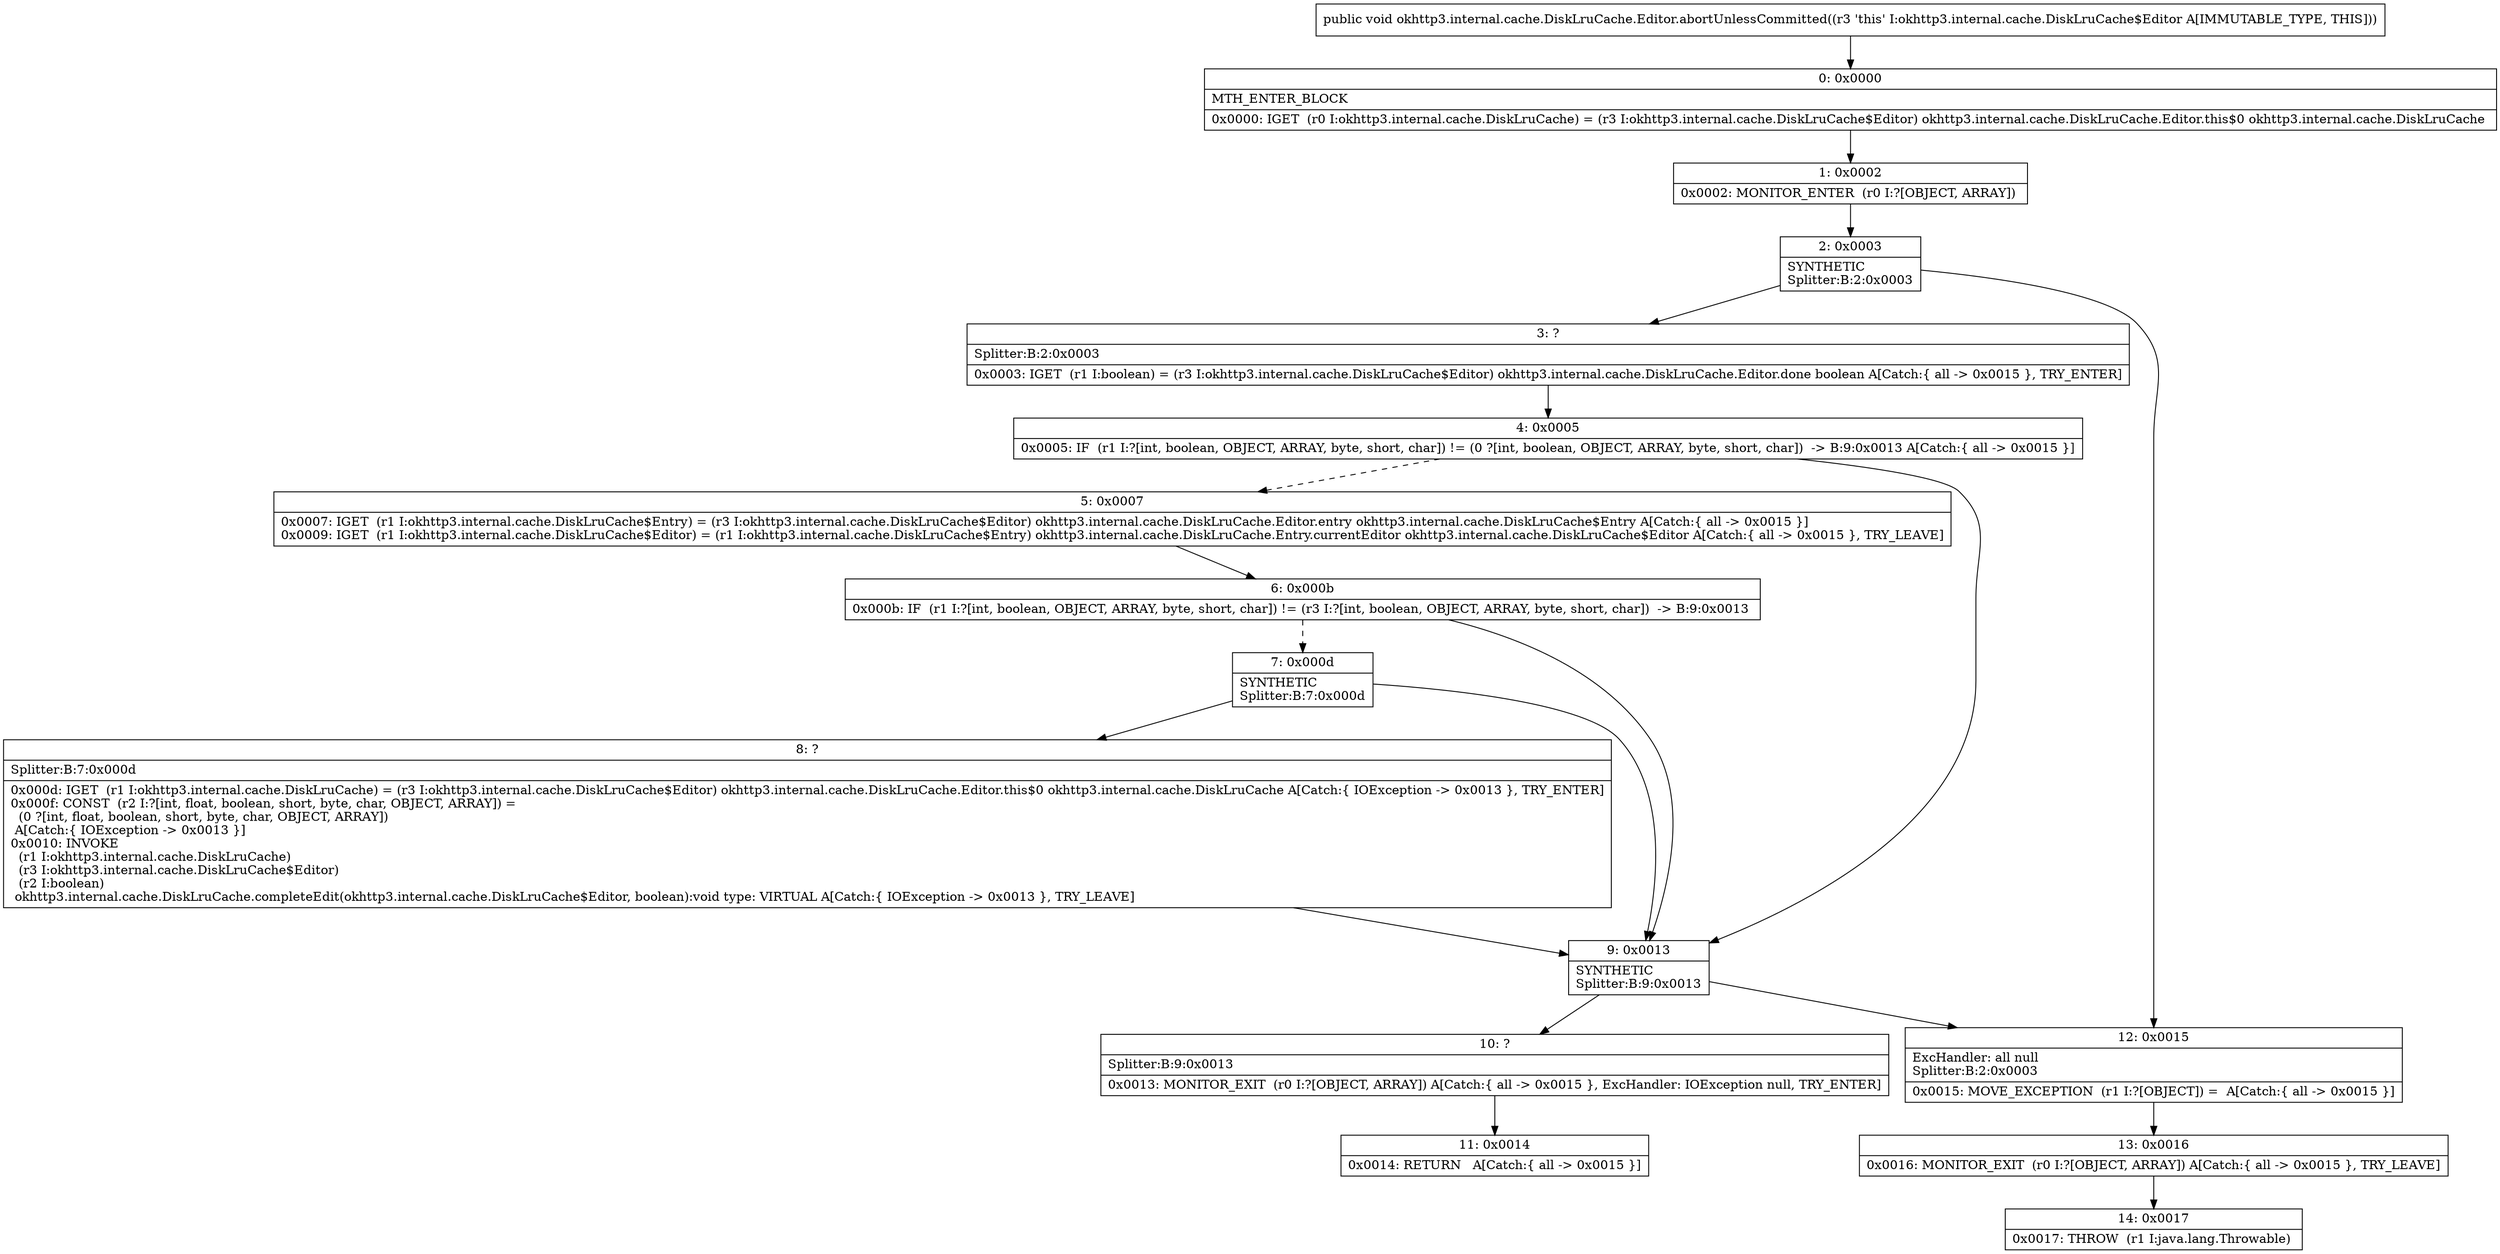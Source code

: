 digraph "CFG forokhttp3.internal.cache.DiskLruCache.Editor.abortUnlessCommitted()V" {
Node_0 [shape=record,label="{0\:\ 0x0000|MTH_ENTER_BLOCK\l|0x0000: IGET  (r0 I:okhttp3.internal.cache.DiskLruCache) = (r3 I:okhttp3.internal.cache.DiskLruCache$Editor) okhttp3.internal.cache.DiskLruCache.Editor.this$0 okhttp3.internal.cache.DiskLruCache \l}"];
Node_1 [shape=record,label="{1\:\ 0x0002|0x0002: MONITOR_ENTER  (r0 I:?[OBJECT, ARRAY]) \l}"];
Node_2 [shape=record,label="{2\:\ 0x0003|SYNTHETIC\lSplitter:B:2:0x0003\l}"];
Node_3 [shape=record,label="{3\:\ ?|Splitter:B:2:0x0003\l|0x0003: IGET  (r1 I:boolean) = (r3 I:okhttp3.internal.cache.DiskLruCache$Editor) okhttp3.internal.cache.DiskLruCache.Editor.done boolean A[Catch:\{ all \-\> 0x0015 \}, TRY_ENTER]\l}"];
Node_4 [shape=record,label="{4\:\ 0x0005|0x0005: IF  (r1 I:?[int, boolean, OBJECT, ARRAY, byte, short, char]) != (0 ?[int, boolean, OBJECT, ARRAY, byte, short, char])  \-\> B:9:0x0013 A[Catch:\{ all \-\> 0x0015 \}]\l}"];
Node_5 [shape=record,label="{5\:\ 0x0007|0x0007: IGET  (r1 I:okhttp3.internal.cache.DiskLruCache$Entry) = (r3 I:okhttp3.internal.cache.DiskLruCache$Editor) okhttp3.internal.cache.DiskLruCache.Editor.entry okhttp3.internal.cache.DiskLruCache$Entry A[Catch:\{ all \-\> 0x0015 \}]\l0x0009: IGET  (r1 I:okhttp3.internal.cache.DiskLruCache$Editor) = (r1 I:okhttp3.internal.cache.DiskLruCache$Entry) okhttp3.internal.cache.DiskLruCache.Entry.currentEditor okhttp3.internal.cache.DiskLruCache$Editor A[Catch:\{ all \-\> 0x0015 \}, TRY_LEAVE]\l}"];
Node_6 [shape=record,label="{6\:\ 0x000b|0x000b: IF  (r1 I:?[int, boolean, OBJECT, ARRAY, byte, short, char]) != (r3 I:?[int, boolean, OBJECT, ARRAY, byte, short, char])  \-\> B:9:0x0013 \l}"];
Node_7 [shape=record,label="{7\:\ 0x000d|SYNTHETIC\lSplitter:B:7:0x000d\l}"];
Node_8 [shape=record,label="{8\:\ ?|Splitter:B:7:0x000d\l|0x000d: IGET  (r1 I:okhttp3.internal.cache.DiskLruCache) = (r3 I:okhttp3.internal.cache.DiskLruCache$Editor) okhttp3.internal.cache.DiskLruCache.Editor.this$0 okhttp3.internal.cache.DiskLruCache A[Catch:\{ IOException \-\> 0x0013 \}, TRY_ENTER]\l0x000f: CONST  (r2 I:?[int, float, boolean, short, byte, char, OBJECT, ARRAY]) = \l  (0 ?[int, float, boolean, short, byte, char, OBJECT, ARRAY])\l A[Catch:\{ IOException \-\> 0x0013 \}]\l0x0010: INVOKE  \l  (r1 I:okhttp3.internal.cache.DiskLruCache)\l  (r3 I:okhttp3.internal.cache.DiskLruCache$Editor)\l  (r2 I:boolean)\l okhttp3.internal.cache.DiskLruCache.completeEdit(okhttp3.internal.cache.DiskLruCache$Editor, boolean):void type: VIRTUAL A[Catch:\{ IOException \-\> 0x0013 \}, TRY_LEAVE]\l}"];
Node_9 [shape=record,label="{9\:\ 0x0013|SYNTHETIC\lSplitter:B:9:0x0013\l}"];
Node_10 [shape=record,label="{10\:\ ?|Splitter:B:9:0x0013\l|0x0013: MONITOR_EXIT  (r0 I:?[OBJECT, ARRAY]) A[Catch:\{ all \-\> 0x0015 \}, ExcHandler: IOException null, TRY_ENTER]\l}"];
Node_11 [shape=record,label="{11\:\ 0x0014|0x0014: RETURN   A[Catch:\{ all \-\> 0x0015 \}]\l}"];
Node_12 [shape=record,label="{12\:\ 0x0015|ExcHandler: all null\lSplitter:B:2:0x0003\l|0x0015: MOVE_EXCEPTION  (r1 I:?[OBJECT]) =  A[Catch:\{ all \-\> 0x0015 \}]\l}"];
Node_13 [shape=record,label="{13\:\ 0x0016|0x0016: MONITOR_EXIT  (r0 I:?[OBJECT, ARRAY]) A[Catch:\{ all \-\> 0x0015 \}, TRY_LEAVE]\l}"];
Node_14 [shape=record,label="{14\:\ 0x0017|0x0017: THROW  (r1 I:java.lang.Throwable) \l}"];
MethodNode[shape=record,label="{public void okhttp3.internal.cache.DiskLruCache.Editor.abortUnlessCommitted((r3 'this' I:okhttp3.internal.cache.DiskLruCache$Editor A[IMMUTABLE_TYPE, THIS])) }"];
MethodNode -> Node_0;
Node_0 -> Node_1;
Node_1 -> Node_2;
Node_2 -> Node_3;
Node_2 -> Node_12;
Node_3 -> Node_4;
Node_4 -> Node_5[style=dashed];
Node_4 -> Node_9;
Node_5 -> Node_6;
Node_6 -> Node_7[style=dashed];
Node_6 -> Node_9;
Node_7 -> Node_8;
Node_7 -> Node_9;
Node_8 -> Node_9;
Node_9 -> Node_10;
Node_9 -> Node_12;
Node_10 -> Node_11;
Node_12 -> Node_13;
Node_13 -> Node_14;
}

